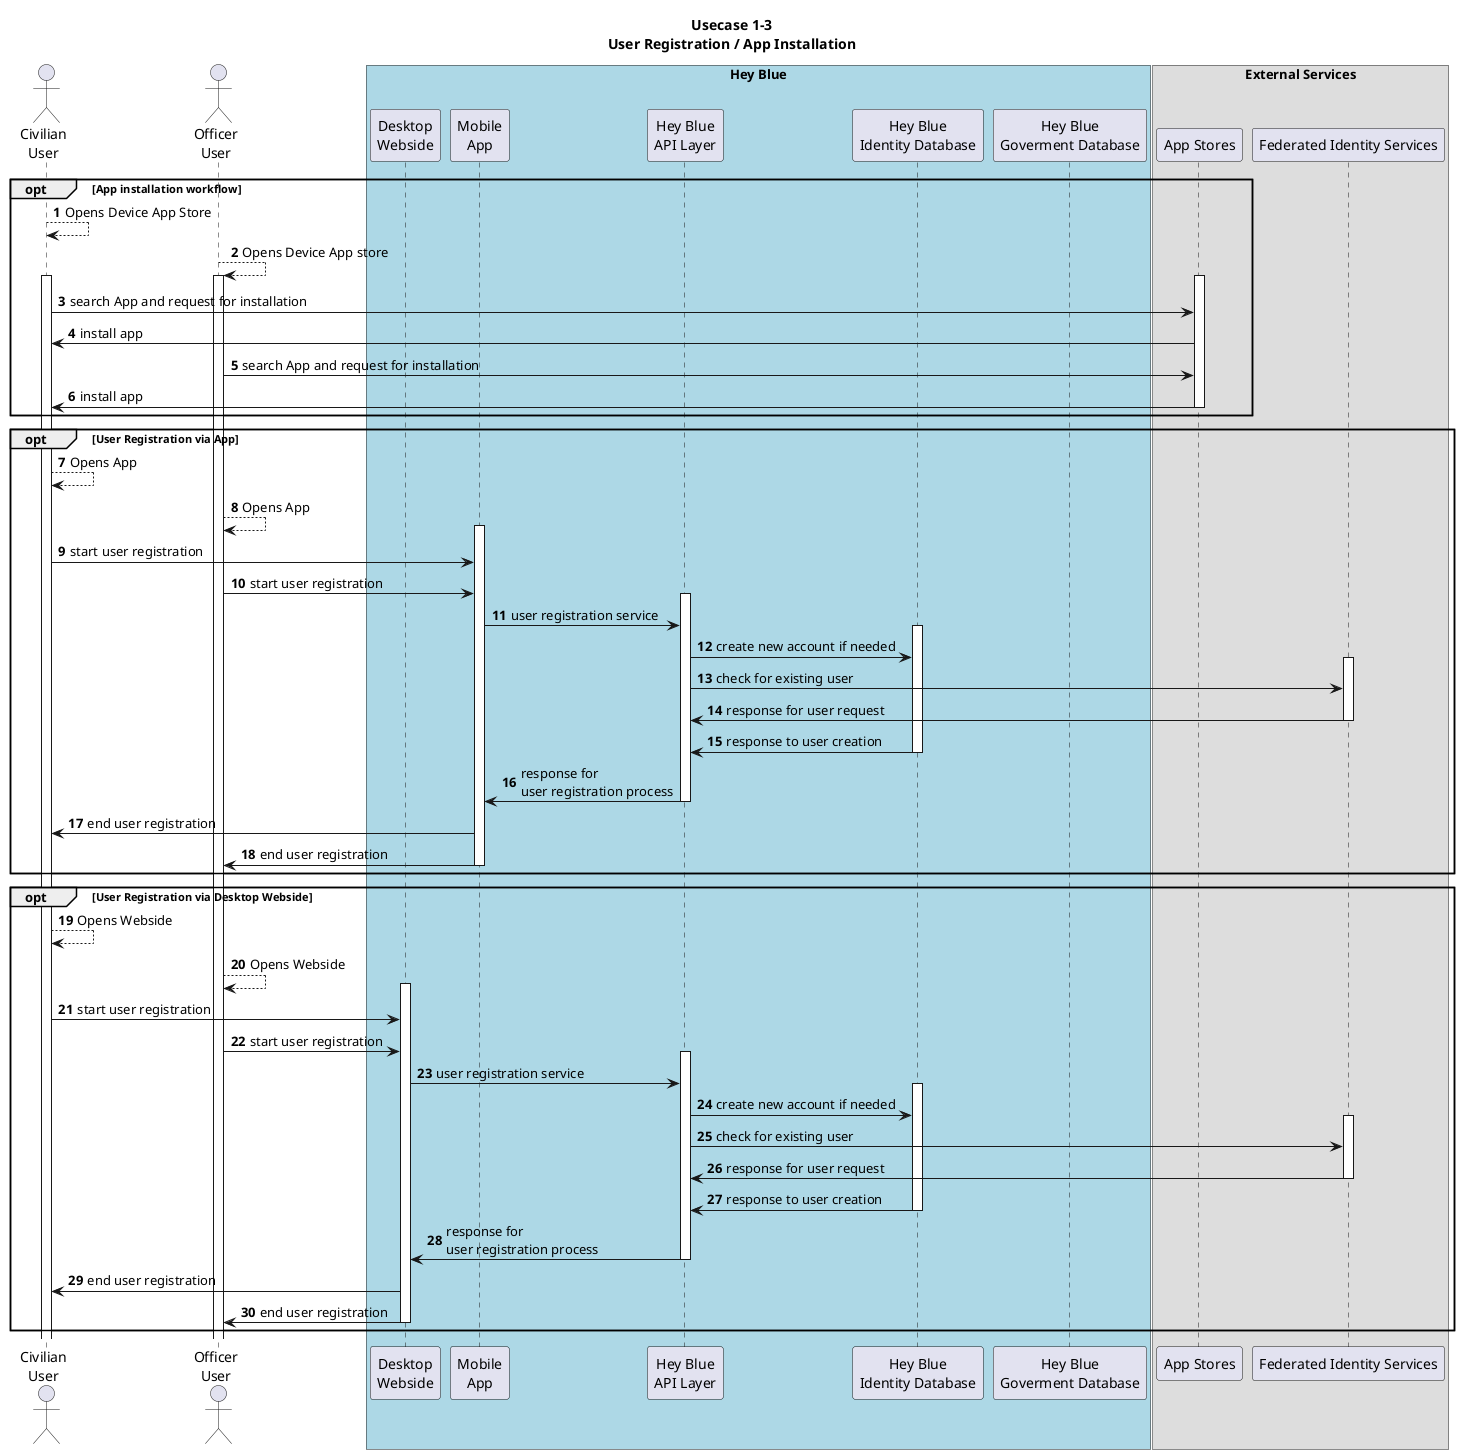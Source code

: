 @startuml  App Installation & User Registration

title
Usecase 1-3
User Registration / App Installation
end title

autonumber

actor Civ as "Civilian\nUser"
actor Off as "Officer\nUser"

box "Hey Blue" #Lightblue
    participant Desktop as "Desktop\nWebside"
    participant Mobile as "Mobile\nApp"

    participant API_Layer as "Hey Blue\nAPI Layer"

    participant ID_DB as "Hey Blue\nIdentity Database"
    participant GOV_DB as "Hey Blue\nGoverment Database"
end box

box "External Services" 
    participant Appstore as "App Stores"
    participant FIS as "Federated Identity Services"
end box

'##### App Installation

opt App installation workflow
Civ --> Civ : Opens Device App Store
Off --> Off : Opens Device App store
 activate Civ
 activate Off
    activate Appstore
    Civ -> Appstore : search App and request for installation
    Appstore -> Civ : install app
    Off -> Appstore : search App and request for installation
    Appstore -> Civ : install app
    deactivate Appstore 
end


'###### User Registration

opt User Registration via App
Civ --> Civ : Opens App
Off --> Off : Opens App
    activate Mobile
    Civ -> Mobile : start user registration
    Off -> Mobile : start user registration
        activate API_Layer 
        Mobile -> API_Layer : user registration service
            activate ID_DB
            API_Layer -> ID_DB : create new account if needed
                activate FIS
                API_Layer -> FIS : check for existing user
                FIS -> API_Layer : response for user request
                deactivate FIS
            ID_DB -> API_Layer : response to user creation
            deactivate ID_DB
        API_Layer -> Mobile : response for \nuser registration process
        deactivate API_Layer
    Mobile -> Civ : end user registration
    Mobile -> Off : end user registration
    deactivate Mobile
end


opt User Registration via Desktop Webside
Civ --> Civ : Opens Webside
Off --> Off : Opens Webside
   activate Desktop
    Civ -> Desktop : start user registration
    Off -> Desktop : start user registration
        activate API_Layer 
        Desktop -> API_Layer : user registration service
            activate ID_DB
            API_Layer -> ID_DB : create new account if needed
                activate FIS
                API_Layer -> FIS : check for existing user
                FIS -> API_Layer : response for user request
                deactivate FIS
            ID_DB -> API_Layer : response to user creation
            deactivate ID_DB
        API_Layer -> Desktop : response for \nuser registration process
        deactivate API_Layer
    Desktop -> Civ : end user registration
    Desktop -> Off : end user registration
    deactivate Desktop
end



'###### missing
' Fill the gov DB or manual check via Admin GUI
' Check Gov User against Gov DB

@enduml 